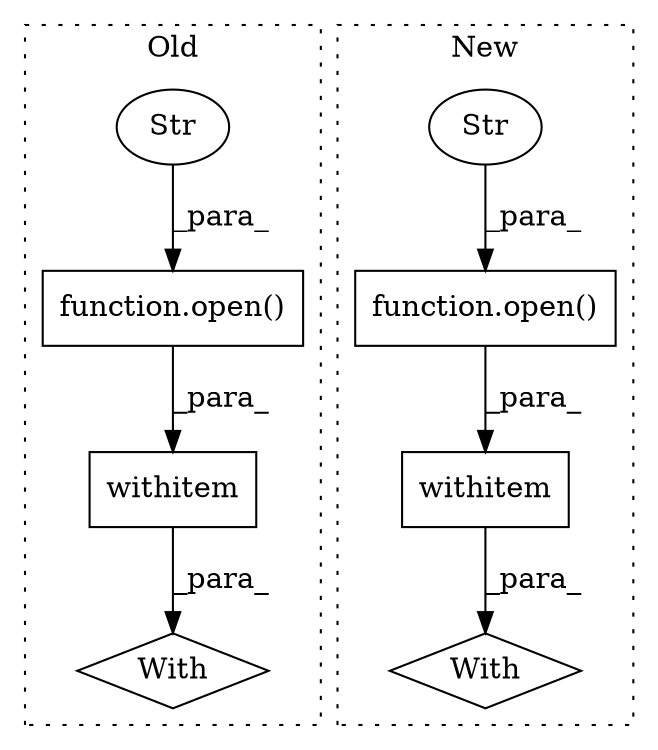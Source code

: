 digraph G {
subgraph cluster0 {
1 [label="withitem" a="49" s="2067" l="4" shape="box"];
3 [label="With" a="39" s="2062,2071" l="5,31" shape="diamond"];
4 [label="function.open()" a="75" s="2067,2086" l="5,1" shape="box"];
5 [label="Str" a="66" s="2083" l="3" shape="ellipse"];
label = "Old";
style="dotted";
}
subgraph cluster1 {
2 [label="function.open()" a="75" s="2197,2217" l="5,1" shape="box"];
6 [label="Str" a="66" s="2213" l="4" shape="ellipse"];
7 [label="With" a="39" s="2192,2201" l="5,36" shape="diamond"];
8 [label="withitem" a="49" s="2197" l="4" shape="box"];
label = "New";
style="dotted";
}
1 -> 3 [label="_para_"];
2 -> 8 [label="_para_"];
4 -> 1 [label="_para_"];
5 -> 4 [label="_para_"];
6 -> 2 [label="_para_"];
8 -> 7 [label="_para_"];
}